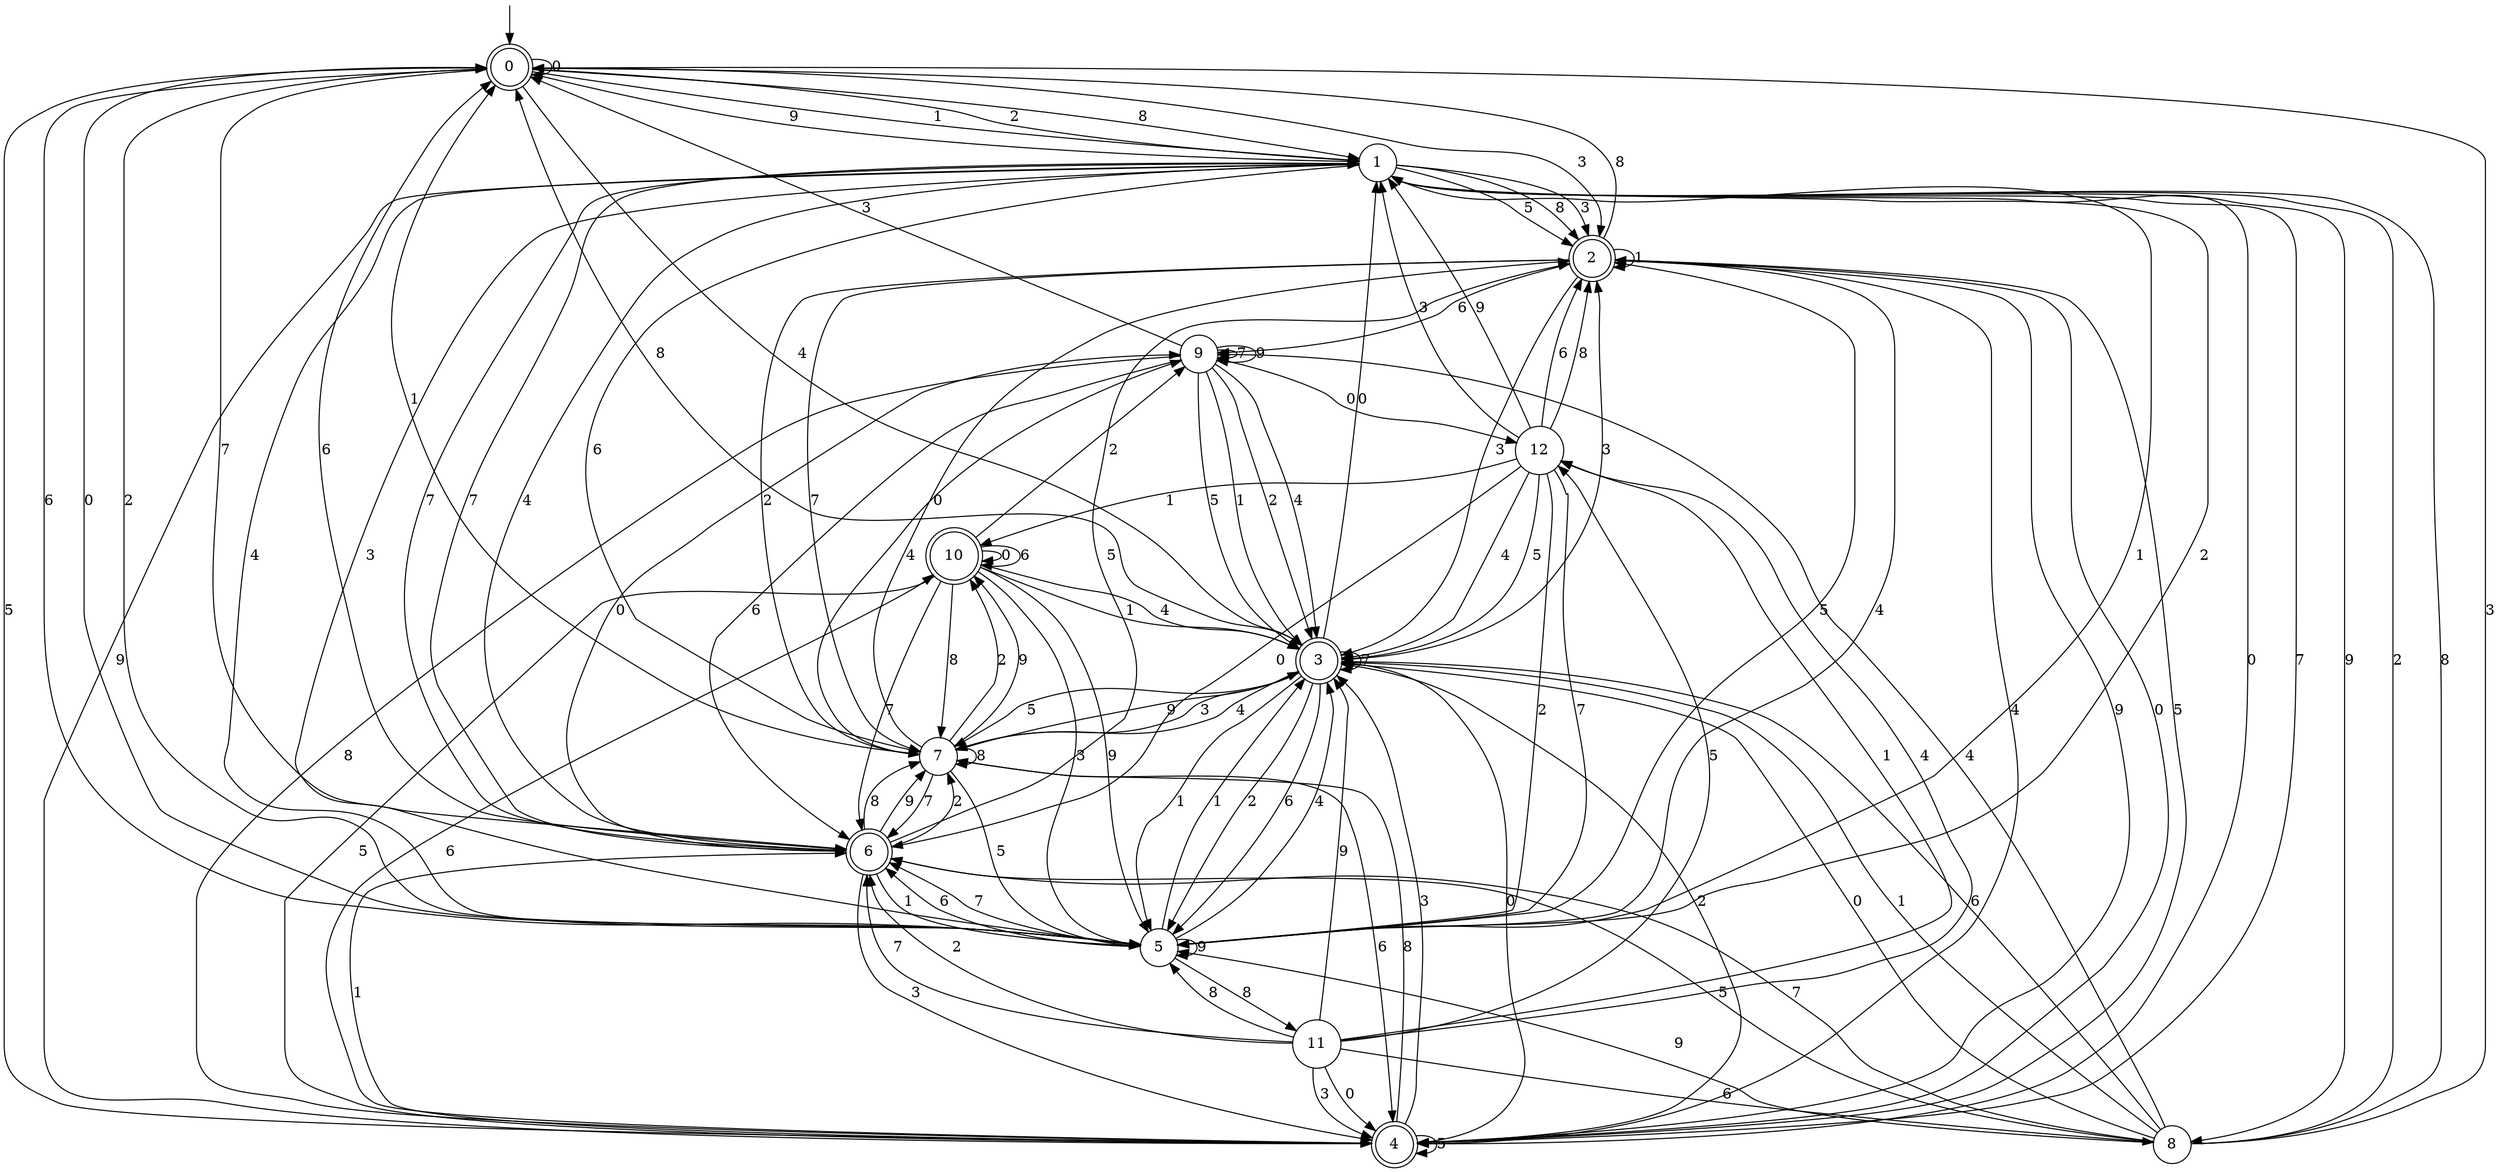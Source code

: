 digraph g {

	s0 [shape="doublecircle" label="0"];
	s1 [shape="circle" label="1"];
	s2 [shape="doublecircle" label="2"];
	s3 [shape="doublecircle" label="3"];
	s4 [shape="doublecircle" label="4"];
	s5 [shape="circle" label="5"];
	s6 [shape="doublecircle" label="6"];
	s7 [shape="circle" label="7"];
	s8 [shape="circle" label="8"];
	s9 [shape="circle" label="9"];
	s10 [shape="doublecircle" label="10"];
	s11 [shape="circle" label="11"];
	s12 [shape="circle" label="12"];
	s0 -> s0 [label="0"];
	s0 -> s1 [label="1"];
	s0 -> s1 [label="2"];
	s0 -> s2 [label="3"];
	s0 -> s3 [label="4"];
	s0 -> s4 [label="5"];
	s0 -> s5 [label="6"];
	s0 -> s6 [label="7"];
	s0 -> s1 [label="8"];
	s0 -> s1 [label="9"];
	s1 -> s4 [label="0"];
	s1 -> s5 [label="1"];
	s1 -> s5 [label="2"];
	s1 -> s2 [label="3"];
	s1 -> s5 [label="4"];
	s1 -> s2 [label="5"];
	s1 -> s7 [label="6"];
	s1 -> s6 [label="7"];
	s1 -> s2 [label="8"];
	s1 -> s8 [label="9"];
	s2 -> s4 [label="0"];
	s2 -> s2 [label="1"];
	s2 -> s7 [label="2"];
	s2 -> s3 [label="3"];
	s2 -> s5 [label="4"];
	s2 -> s4 [label="5"];
	s2 -> s9 [label="6"];
	s2 -> s7 [label="7"];
	s2 -> s0 [label="8"];
	s2 -> s4 [label="9"];
	s3 -> s1 [label="0"];
	s3 -> s5 [label="1"];
	s3 -> s5 [label="2"];
	s3 -> s2 [label="3"];
	s3 -> s7 [label="4"];
	s3 -> s7 [label="5"];
	s3 -> s5 [label="6"];
	s3 -> s3 [label="7"];
	s3 -> s0 [label="8"];
	s3 -> s7 [label="9"];
	s4 -> s3 [label="0"];
	s4 -> s6 [label="1"];
	s4 -> s3 [label="2"];
	s4 -> s3 [label="3"];
	s4 -> s2 [label="4"];
	s4 -> s4 [label="5"];
	s4 -> s10 [label="6"];
	s4 -> s1 [label="7"];
	s4 -> s7 [label="8"];
	s4 -> s1 [label="9"];
	s5 -> s0 [label="0"];
	s5 -> s3 [label="1"];
	s5 -> s0 [label="2"];
	s5 -> s1 [label="3"];
	s5 -> s3 [label="4"];
	s5 -> s2 [label="5"];
	s5 -> s6 [label="6"];
	s5 -> s6 [label="7"];
	s5 -> s11 [label="8"];
	s5 -> s5 [label="9"];
	s6 -> s9 [label="0"];
	s6 -> s5 [label="1"];
	s6 -> s7 [label="2"];
	s6 -> s4 [label="3"];
	s6 -> s1 [label="4"];
	s6 -> s2 [label="5"];
	s6 -> s0 [label="6"];
	s6 -> s1 [label="7"];
	s6 -> s7 [label="8"];
	s6 -> s7 [label="9"];
	s7 -> s2 [label="0"];
	s7 -> s0 [label="1"];
	s7 -> s10 [label="2"];
	s7 -> s3 [label="3"];
	s7 -> s9 [label="4"];
	s7 -> s5 [label="5"];
	s7 -> s4 [label="6"];
	s7 -> s6 [label="7"];
	s7 -> s7 [label="8"];
	s7 -> s10 [label="9"];
	s8 -> s3 [label="0"];
	s8 -> s3 [label="1"];
	s8 -> s1 [label="2"];
	s8 -> s0 [label="3"];
	s8 -> s9 [label="4"];
	s8 -> s6 [label="5"];
	s8 -> s3 [label="6"];
	s8 -> s6 [label="7"];
	s8 -> s1 [label="8"];
	s8 -> s5 [label="9"];
	s9 -> s12 [label="0"];
	s9 -> s3 [label="1"];
	s9 -> s3 [label="2"];
	s9 -> s0 [label="3"];
	s9 -> s3 [label="4"];
	s9 -> s3 [label="5"];
	s9 -> s6 [label="6"];
	s9 -> s9 [label="7"];
	s9 -> s4 [label="8"];
	s9 -> s9 [label="9"];
	s10 -> s10 [label="0"];
	s10 -> s3 [label="1"];
	s10 -> s9 [label="2"];
	s10 -> s5 [label="3"];
	s10 -> s3 [label="4"];
	s10 -> s4 [label="5"];
	s10 -> s10 [label="6"];
	s10 -> s6 [label="7"];
	s10 -> s7 [label="8"];
	s10 -> s5 [label="9"];
	s11 -> s4 [label="0"];
	s11 -> s12 [label="1"];
	s11 -> s6 [label="2"];
	s11 -> s4 [label="3"];
	s11 -> s12 [label="4"];
	s11 -> s12 [label="5"];
	s11 -> s8 [label="6"];
	s11 -> s6 [label="7"];
	s11 -> s5 [label="8"];
	s11 -> s3 [label="9"];
	s12 -> s6 [label="0"];
	s12 -> s10 [label="1"];
	s12 -> s5 [label="2"];
	s12 -> s1 [label="3"];
	s12 -> s3 [label="4"];
	s12 -> s3 [label="5"];
	s12 -> s2 [label="6"];
	s12 -> s5 [label="7"];
	s12 -> s2 [label="8"];
	s12 -> s1 [label="9"];

__start0 [label="" shape="none" width="0" height="0"];
__start0 -> s0;

}
